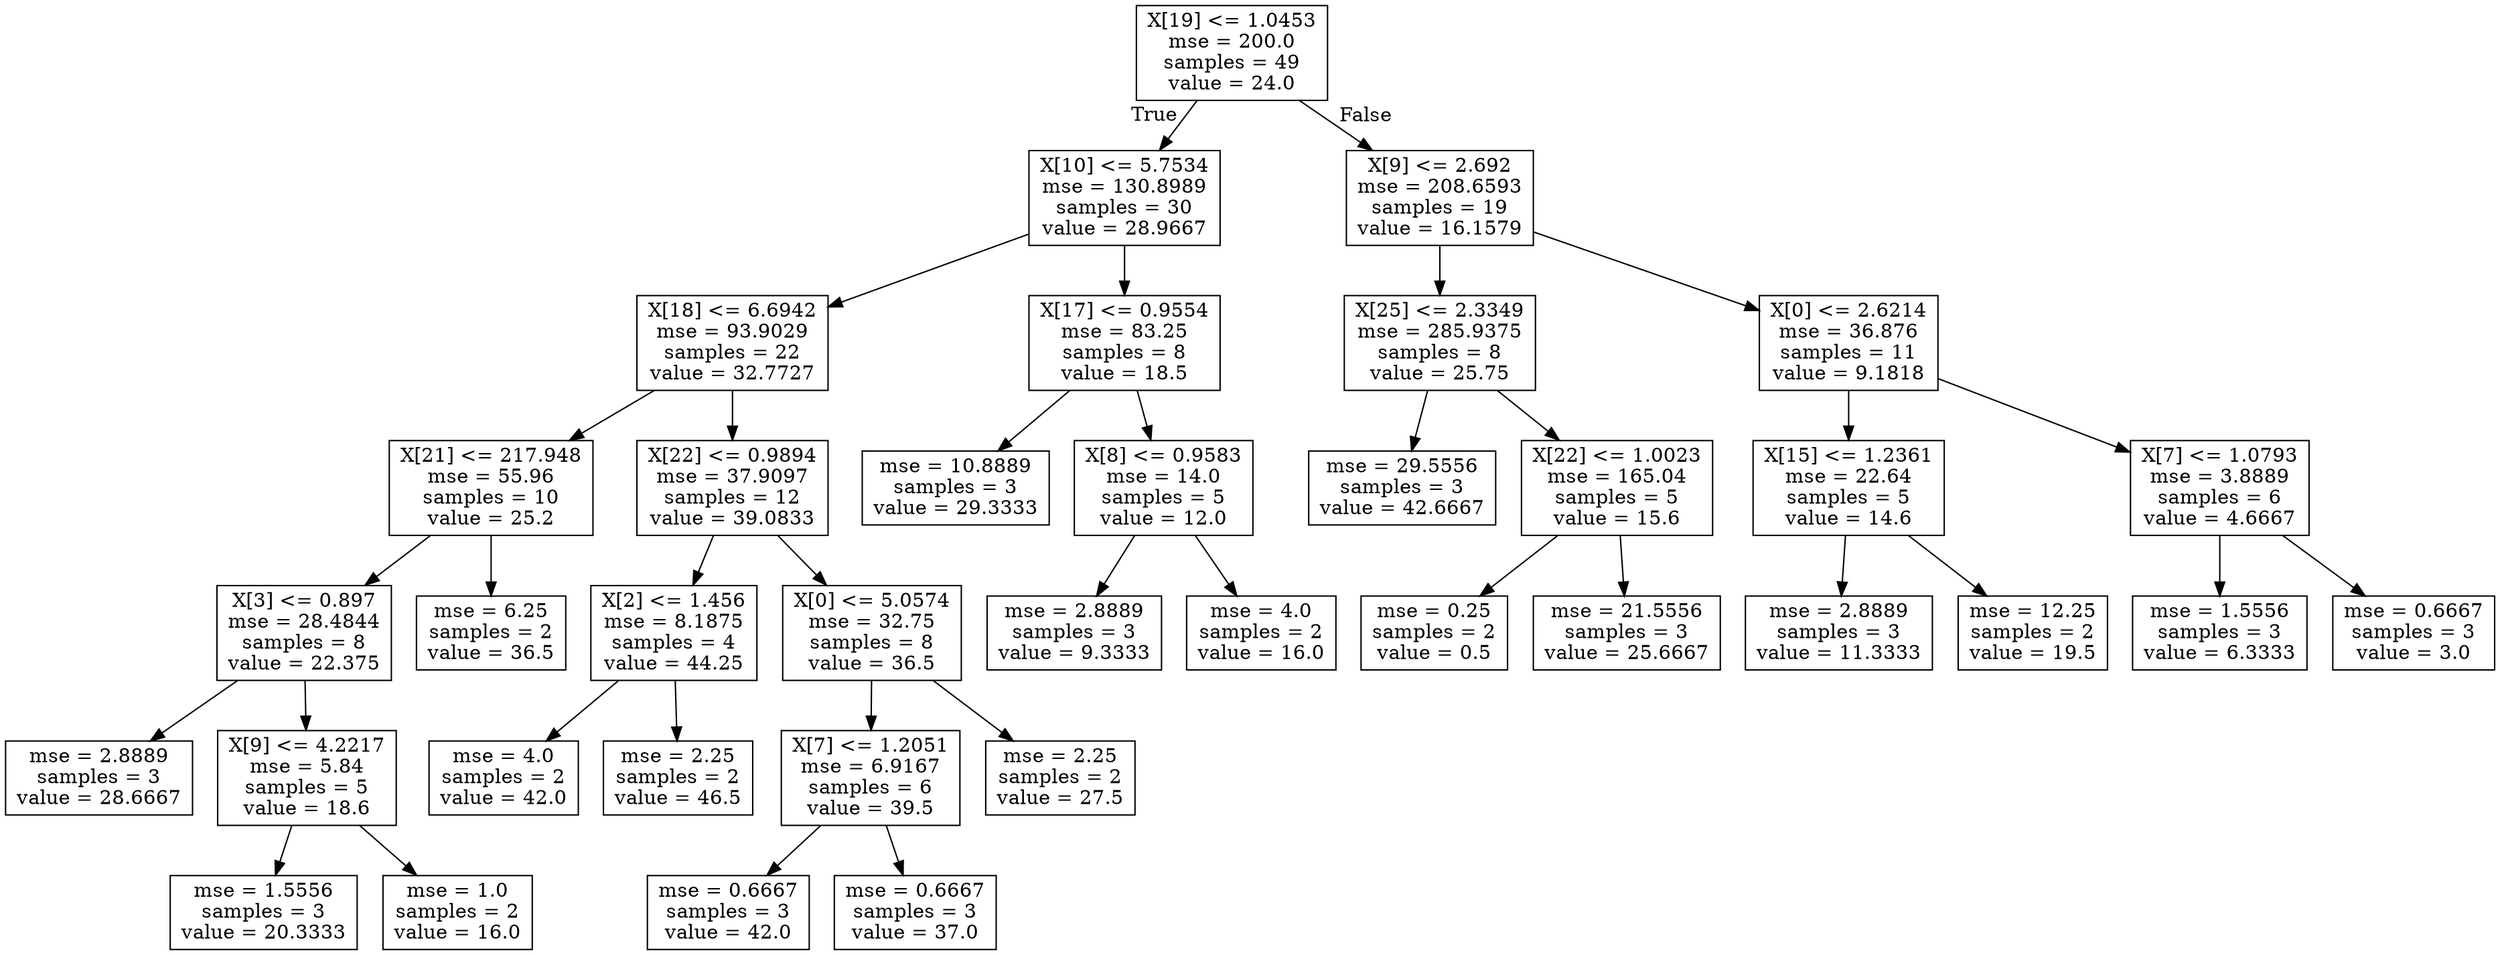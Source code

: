 digraph Tree {
node [shape=box] ;
0 [label="X[19] <= 1.0453\nmse = 200.0\nsamples = 49\nvalue = 24.0"] ;
1 [label="X[10] <= 5.7534\nmse = 130.8989\nsamples = 30\nvalue = 28.9667"] ;
0 -> 1 [labeldistance=2.5, labelangle=45, headlabel="True"] ;
2 [label="X[18] <= 6.6942\nmse = 93.9029\nsamples = 22\nvalue = 32.7727"] ;
1 -> 2 ;
3 [label="X[21] <= 217.948\nmse = 55.96\nsamples = 10\nvalue = 25.2"] ;
2 -> 3 ;
4 [label="X[3] <= 0.897\nmse = 28.4844\nsamples = 8\nvalue = 22.375"] ;
3 -> 4 ;
5 [label="mse = 2.8889\nsamples = 3\nvalue = 28.6667"] ;
4 -> 5 ;
6 [label="X[9] <= 4.2217\nmse = 5.84\nsamples = 5\nvalue = 18.6"] ;
4 -> 6 ;
7 [label="mse = 1.5556\nsamples = 3\nvalue = 20.3333"] ;
6 -> 7 ;
8 [label="mse = 1.0\nsamples = 2\nvalue = 16.0"] ;
6 -> 8 ;
9 [label="mse = 6.25\nsamples = 2\nvalue = 36.5"] ;
3 -> 9 ;
10 [label="X[22] <= 0.9894\nmse = 37.9097\nsamples = 12\nvalue = 39.0833"] ;
2 -> 10 ;
11 [label="X[2] <= 1.456\nmse = 8.1875\nsamples = 4\nvalue = 44.25"] ;
10 -> 11 ;
12 [label="mse = 4.0\nsamples = 2\nvalue = 42.0"] ;
11 -> 12 ;
13 [label="mse = 2.25\nsamples = 2\nvalue = 46.5"] ;
11 -> 13 ;
14 [label="X[0] <= 5.0574\nmse = 32.75\nsamples = 8\nvalue = 36.5"] ;
10 -> 14 ;
15 [label="X[7] <= 1.2051\nmse = 6.9167\nsamples = 6\nvalue = 39.5"] ;
14 -> 15 ;
16 [label="mse = 0.6667\nsamples = 3\nvalue = 42.0"] ;
15 -> 16 ;
17 [label="mse = 0.6667\nsamples = 3\nvalue = 37.0"] ;
15 -> 17 ;
18 [label="mse = 2.25\nsamples = 2\nvalue = 27.5"] ;
14 -> 18 ;
19 [label="X[17] <= 0.9554\nmse = 83.25\nsamples = 8\nvalue = 18.5"] ;
1 -> 19 ;
20 [label="mse = 10.8889\nsamples = 3\nvalue = 29.3333"] ;
19 -> 20 ;
21 [label="X[8] <= 0.9583\nmse = 14.0\nsamples = 5\nvalue = 12.0"] ;
19 -> 21 ;
22 [label="mse = 2.8889\nsamples = 3\nvalue = 9.3333"] ;
21 -> 22 ;
23 [label="mse = 4.0\nsamples = 2\nvalue = 16.0"] ;
21 -> 23 ;
24 [label="X[9] <= 2.692\nmse = 208.6593\nsamples = 19\nvalue = 16.1579"] ;
0 -> 24 [labeldistance=2.5, labelangle=-45, headlabel="False"] ;
25 [label="X[25] <= 2.3349\nmse = 285.9375\nsamples = 8\nvalue = 25.75"] ;
24 -> 25 ;
26 [label="mse = 29.5556\nsamples = 3\nvalue = 42.6667"] ;
25 -> 26 ;
27 [label="X[22] <= 1.0023\nmse = 165.04\nsamples = 5\nvalue = 15.6"] ;
25 -> 27 ;
28 [label="mse = 0.25\nsamples = 2\nvalue = 0.5"] ;
27 -> 28 ;
29 [label="mse = 21.5556\nsamples = 3\nvalue = 25.6667"] ;
27 -> 29 ;
30 [label="X[0] <= 2.6214\nmse = 36.876\nsamples = 11\nvalue = 9.1818"] ;
24 -> 30 ;
31 [label="X[15] <= 1.2361\nmse = 22.64\nsamples = 5\nvalue = 14.6"] ;
30 -> 31 ;
32 [label="mse = 2.8889\nsamples = 3\nvalue = 11.3333"] ;
31 -> 32 ;
33 [label="mse = 12.25\nsamples = 2\nvalue = 19.5"] ;
31 -> 33 ;
34 [label="X[7] <= 1.0793\nmse = 3.8889\nsamples = 6\nvalue = 4.6667"] ;
30 -> 34 ;
35 [label="mse = 1.5556\nsamples = 3\nvalue = 6.3333"] ;
34 -> 35 ;
36 [label="mse = 0.6667\nsamples = 3\nvalue = 3.0"] ;
34 -> 36 ;
}